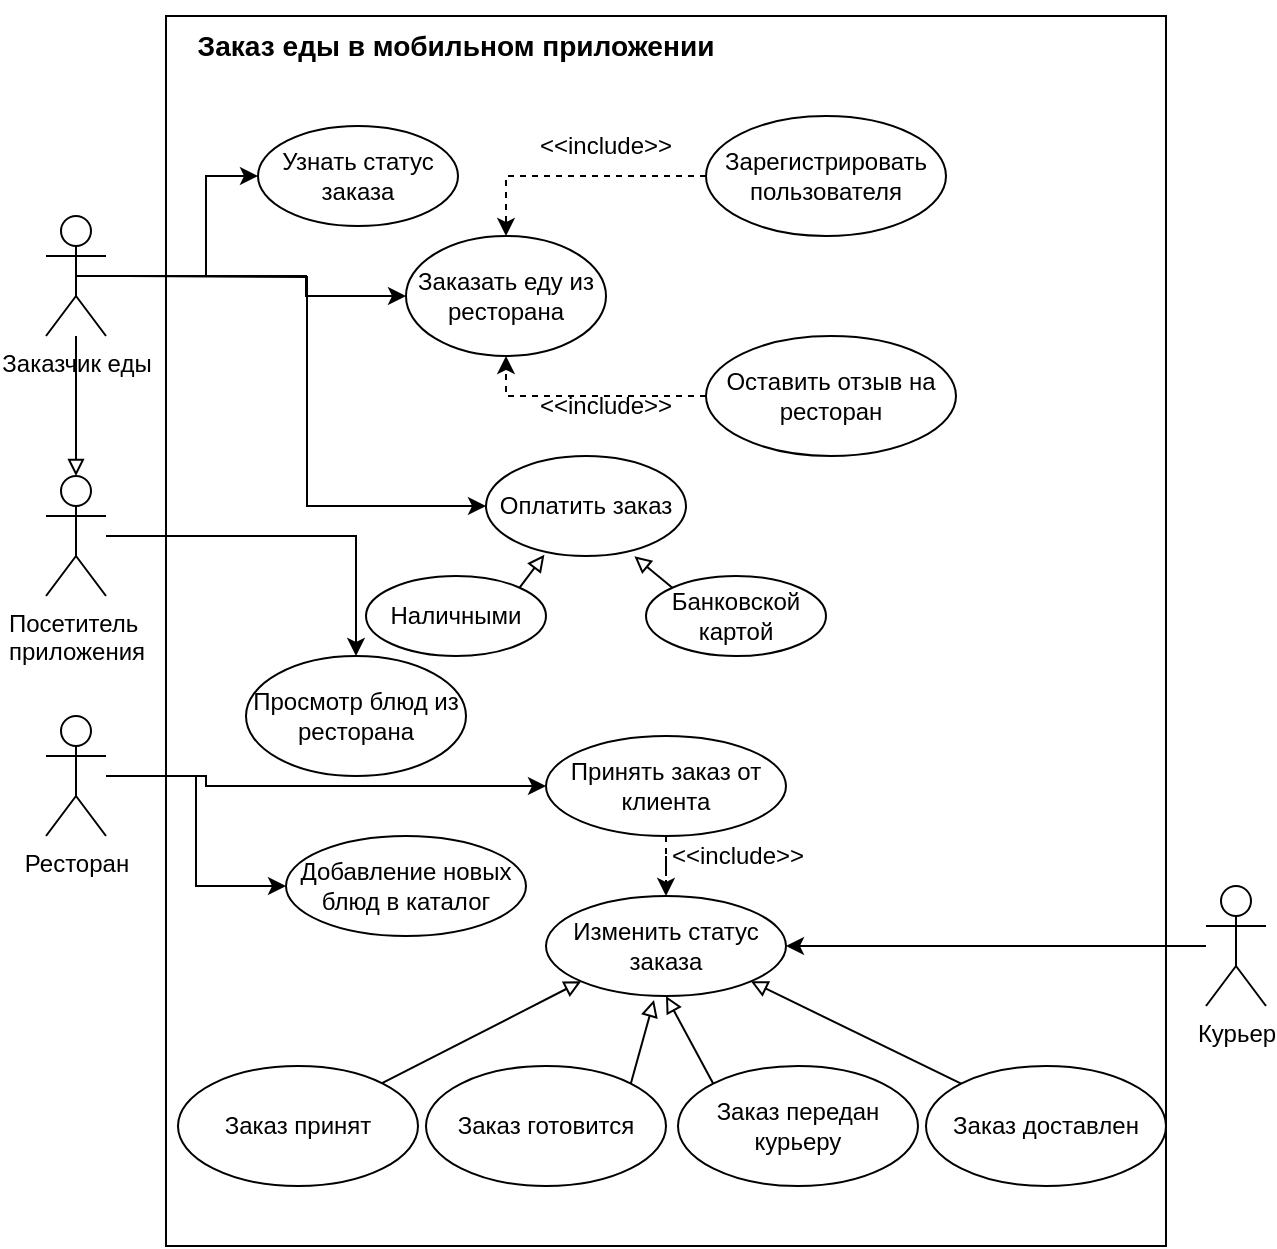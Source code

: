 <mxfile version="24.4.4" type="device">
  <diagram name="Страница — 1" id="PzGwbt8TYY5O0Qo6-Su7">
    <mxGraphModel dx="1122" dy="656" grid="1" gridSize="10" guides="1" tooltips="1" connect="1" arrows="1" fold="1" page="1" pageScale="1" pageWidth="827" pageHeight="1169" math="0" shadow="0">
      <root>
        <mxCell id="0" />
        <mxCell id="1" parent="0" />
        <mxCell id="uUwYoQYWYSNTXydeQ-hc-74" value="" style="rounded=0;whiteSpace=wrap;html=1;" vertex="1" parent="1">
          <mxGeometry x="100" y="10" width="500" height="615" as="geometry" />
        </mxCell>
        <mxCell id="uUwYoQYWYSNTXydeQ-hc-37" style="edgeStyle=orthogonalEdgeStyle;rounded=0;orthogonalLoop=1;jettySize=auto;html=1;entryX=0;entryY=0.5;entryDx=0;entryDy=0;" edge="1" parent="1" target="uUwYoQYWYSNTXydeQ-hc-33">
          <mxGeometry relative="1" as="geometry">
            <mxPoint x="80" y="140" as="sourcePoint" />
          </mxGeometry>
        </mxCell>
        <mxCell id="uUwYoQYWYSNTXydeQ-hc-38" style="edgeStyle=orthogonalEdgeStyle;rounded=0;orthogonalLoop=1;jettySize=auto;html=1;entryX=0;entryY=0.5;entryDx=0;entryDy=0;exitX=0.5;exitY=0.5;exitDx=0;exitDy=0;exitPerimeter=0;" edge="1" parent="1" source="uUwYoQYWYSNTXydeQ-hc-1" target="uUwYoQYWYSNTXydeQ-hc-31">
          <mxGeometry relative="1" as="geometry">
            <mxPoint x="110" y="150" as="sourcePoint" />
            <Array as="points">
              <mxPoint x="120" y="140" />
              <mxPoint x="120" y="90" />
            </Array>
          </mxGeometry>
        </mxCell>
        <mxCell id="uUwYoQYWYSNTXydeQ-hc-53" style="edgeStyle=orthogonalEdgeStyle;rounded=0;orthogonalLoop=1;jettySize=auto;html=1;endArrow=block;endFill=0;" edge="1" parent="1" source="uUwYoQYWYSNTXydeQ-hc-1" target="uUwYoQYWYSNTXydeQ-hc-34">
          <mxGeometry relative="1" as="geometry">
            <mxPoint x="75" y="170" as="sourcePoint" />
          </mxGeometry>
        </mxCell>
        <mxCell id="uUwYoQYWYSNTXydeQ-hc-1" value="Заказчик еды" style="shape=umlActor;verticalLabelPosition=bottom;verticalAlign=top;html=1;outlineConnect=0;" vertex="1" parent="1">
          <mxGeometry x="40" y="110" width="30" height="60" as="geometry" />
        </mxCell>
        <mxCell id="uUwYoQYWYSNTXydeQ-hc-57" style="edgeStyle=orthogonalEdgeStyle;rounded=0;orthogonalLoop=1;jettySize=auto;html=1;" edge="1" parent="1" source="uUwYoQYWYSNTXydeQ-hc-3" target="uUwYoQYWYSNTXydeQ-hc-29">
          <mxGeometry relative="1" as="geometry">
            <Array as="points">
              <mxPoint x="120" y="390" />
              <mxPoint x="120" y="395" />
            </Array>
          </mxGeometry>
        </mxCell>
        <mxCell id="uUwYoQYWYSNTXydeQ-hc-72" style="edgeStyle=orthogonalEdgeStyle;rounded=0;orthogonalLoop=1;jettySize=auto;html=1;" edge="1" parent="1" source="uUwYoQYWYSNTXydeQ-hc-3" target="uUwYoQYWYSNTXydeQ-hc-30">
          <mxGeometry relative="1" as="geometry" />
        </mxCell>
        <mxCell id="uUwYoQYWYSNTXydeQ-hc-3" value="Ресторан" style="shape=umlActor;verticalLabelPosition=bottom;verticalAlign=top;html=1;outlineConnect=0;" vertex="1" parent="1">
          <mxGeometry x="40" y="360" width="30" height="60" as="geometry" />
        </mxCell>
        <mxCell id="uUwYoQYWYSNTXydeQ-hc-55" style="edgeStyle=orthogonalEdgeStyle;rounded=0;orthogonalLoop=1;jettySize=auto;html=1;entryX=1;entryY=0.5;entryDx=0;entryDy=0;" edge="1" parent="1" source="uUwYoQYWYSNTXydeQ-hc-4" target="uUwYoQYWYSNTXydeQ-hc-32">
          <mxGeometry relative="1" as="geometry" />
        </mxCell>
        <mxCell id="uUwYoQYWYSNTXydeQ-hc-4" value="Курьер" style="shape=umlActor;verticalLabelPosition=bottom;verticalAlign=top;html=1;outlineConnect=0;" vertex="1" parent="1">
          <mxGeometry x="620" y="445" width="30" height="60" as="geometry" />
        </mxCell>
        <mxCell id="uUwYoQYWYSNTXydeQ-hc-9" style="edgeStyle=orthogonalEdgeStyle;rounded=0;orthogonalLoop=1;jettySize=auto;html=1;entryX=0;entryY=0.5;entryDx=0;entryDy=0;" edge="1" parent="1" source="uUwYoQYWYSNTXydeQ-hc-1" target="uUwYoQYWYSNTXydeQ-hc-11">
          <mxGeometry relative="1" as="geometry">
            <mxPoint x="450" y="150" as="targetPoint" />
            <mxPoint x="110" y="150" as="sourcePoint" />
            <Array as="points">
              <mxPoint x="170" y="140" />
              <mxPoint x="170" y="150" />
            </Array>
          </mxGeometry>
        </mxCell>
        <mxCell id="uUwYoQYWYSNTXydeQ-hc-11" value="Заказать еду из ресторана" style="ellipse;whiteSpace=wrap;html=1;" vertex="1" parent="1">
          <mxGeometry x="220" y="120" width="100" height="60" as="geometry" />
        </mxCell>
        <mxCell id="uUwYoQYWYSNTXydeQ-hc-18" value="Зарегистрировать пользователя" style="ellipse;whiteSpace=wrap;html=1;" vertex="1" parent="1">
          <mxGeometry x="370" y="60" width="120" height="60" as="geometry" />
        </mxCell>
        <mxCell id="uUwYoQYWYSNTXydeQ-hc-19" style="edgeStyle=orthogonalEdgeStyle;rounded=0;orthogonalLoop=1;jettySize=auto;html=1;entryX=0.5;entryY=0;entryDx=0;entryDy=0;dashed=1;" edge="1" parent="1" source="uUwYoQYWYSNTXydeQ-hc-18" target="uUwYoQYWYSNTXydeQ-hc-11">
          <mxGeometry relative="1" as="geometry" />
        </mxCell>
        <mxCell id="uUwYoQYWYSNTXydeQ-hc-20" value="&amp;lt;&amp;lt;include&amp;gt;&amp;gt;" style="text;html=1;align=center;verticalAlign=middle;whiteSpace=wrap;rounded=0;container=0;" vertex="1" parent="1">
          <mxGeometry x="290" y="60" width="60" height="30" as="geometry" />
        </mxCell>
        <mxCell id="uUwYoQYWYSNTXydeQ-hc-24" style="edgeStyle=orthogonalEdgeStyle;rounded=0;orthogonalLoop=1;jettySize=auto;html=1;entryX=0.5;entryY=1;entryDx=0;entryDy=0;dashed=1;" edge="1" parent="1" source="uUwYoQYWYSNTXydeQ-hc-23" target="uUwYoQYWYSNTXydeQ-hc-11">
          <mxGeometry relative="1" as="geometry" />
        </mxCell>
        <mxCell id="uUwYoQYWYSNTXydeQ-hc-23" value="Оставить отзыв на ресторан" style="ellipse;whiteSpace=wrap;html=1;" vertex="1" parent="1">
          <mxGeometry x="370" y="170" width="125" height="60" as="geometry" />
        </mxCell>
        <mxCell id="uUwYoQYWYSNTXydeQ-hc-25" value="&amp;lt;&amp;lt;include&amp;gt;&amp;gt;" style="text;html=1;align=center;verticalAlign=middle;whiteSpace=wrap;rounded=0;" vertex="1" parent="1">
          <mxGeometry x="290" y="190" width="60" height="30" as="geometry" />
        </mxCell>
        <mxCell id="uUwYoQYWYSNTXydeQ-hc-28" value="Просмотр блюд из ресторана" style="ellipse;whiteSpace=wrap;html=1;" vertex="1" parent="1">
          <mxGeometry x="140" y="330" width="110" height="60" as="geometry" />
        </mxCell>
        <mxCell id="uUwYoQYWYSNTXydeQ-hc-60" style="edgeStyle=orthogonalEdgeStyle;rounded=0;orthogonalLoop=1;jettySize=auto;html=1;entryX=0.5;entryY=0;entryDx=0;entryDy=0;dashed=1;" edge="1" parent="1" source="uUwYoQYWYSNTXydeQ-hc-29" target="uUwYoQYWYSNTXydeQ-hc-32">
          <mxGeometry relative="1" as="geometry" />
        </mxCell>
        <mxCell id="uUwYoQYWYSNTXydeQ-hc-29" value="Принять заказ от клиента" style="ellipse;whiteSpace=wrap;html=1;" vertex="1" parent="1">
          <mxGeometry x="290" y="370" width="120" height="50" as="geometry" />
        </mxCell>
        <mxCell id="uUwYoQYWYSNTXydeQ-hc-30" value="Добавление новых блюд в каталог" style="ellipse;whiteSpace=wrap;html=1;" vertex="1" parent="1">
          <mxGeometry x="160" y="420" width="120" height="50" as="geometry" />
        </mxCell>
        <mxCell id="uUwYoQYWYSNTXydeQ-hc-31" value="Узнать статус заказа" style="ellipse;whiteSpace=wrap;html=1;" vertex="1" parent="1">
          <mxGeometry x="146" y="65" width="100" height="50" as="geometry" />
        </mxCell>
        <mxCell id="uUwYoQYWYSNTXydeQ-hc-32" value="Изменить статус заказа" style="ellipse;whiteSpace=wrap;html=1;" vertex="1" parent="1">
          <mxGeometry x="290" y="450" width="120" height="50" as="geometry" />
        </mxCell>
        <mxCell id="uUwYoQYWYSNTXydeQ-hc-33" value="Оплатить заказ" style="ellipse;whiteSpace=wrap;html=1;" vertex="1" parent="1">
          <mxGeometry x="260" y="230" width="100" height="50" as="geometry" />
        </mxCell>
        <mxCell id="uUwYoQYWYSNTXydeQ-hc-59" style="edgeStyle=orthogonalEdgeStyle;rounded=0;orthogonalLoop=1;jettySize=auto;html=1;entryX=0.5;entryY=0;entryDx=0;entryDy=0;" edge="1" parent="1" source="uUwYoQYWYSNTXydeQ-hc-34" target="uUwYoQYWYSNTXydeQ-hc-28">
          <mxGeometry relative="1" as="geometry">
            <mxPoint x="110" y="300" as="sourcePoint" />
          </mxGeometry>
        </mxCell>
        <mxCell id="uUwYoQYWYSNTXydeQ-hc-34" value="Посетитель&amp;nbsp;&lt;div&gt;приложения&lt;/div&gt;" style="shape=umlActor;verticalLabelPosition=bottom;verticalAlign=top;html=1;outlineConnect=0;" vertex="1" parent="1">
          <mxGeometry x="40" y="240" width="30" height="60" as="geometry" />
        </mxCell>
        <mxCell id="uUwYoQYWYSNTXydeQ-hc-39" value="Наличными" style="ellipse;whiteSpace=wrap;html=1;" vertex="1" parent="1">
          <mxGeometry x="200" y="290" width="90" height="40" as="geometry" />
        </mxCell>
        <mxCell id="uUwYoQYWYSNTXydeQ-hc-40" value="Банковской картой" style="ellipse;whiteSpace=wrap;html=1;" vertex="1" parent="1">
          <mxGeometry x="340" y="290" width="90" height="40" as="geometry" />
        </mxCell>
        <mxCell id="uUwYoQYWYSNTXydeQ-hc-51" style="rounded=0;orthogonalLoop=1;jettySize=auto;html=1;exitX=1;exitY=0;exitDx=0;exitDy=0;entryX=0.292;entryY=0.987;entryDx=0;entryDy=0;entryPerimeter=0;endArrow=block;endFill=0;" edge="1" parent="1" source="uUwYoQYWYSNTXydeQ-hc-39" target="uUwYoQYWYSNTXydeQ-hc-33">
          <mxGeometry relative="1" as="geometry" />
        </mxCell>
        <mxCell id="uUwYoQYWYSNTXydeQ-hc-52" style="rounded=0;orthogonalLoop=1;jettySize=auto;html=1;exitX=0;exitY=0;exitDx=0;exitDy=0;entryX=0.742;entryY=1.003;entryDx=0;entryDy=0;entryPerimeter=0;endArrow=block;endFill=0;" edge="1" parent="1" source="uUwYoQYWYSNTXydeQ-hc-40" target="uUwYoQYWYSNTXydeQ-hc-33">
          <mxGeometry relative="1" as="geometry" />
        </mxCell>
        <mxCell id="uUwYoQYWYSNTXydeQ-hc-61" value="&amp;lt;&amp;lt;include&amp;gt;&amp;gt;" style="text;html=1;align=center;verticalAlign=middle;whiteSpace=wrap;rounded=0;" vertex="1" parent="1">
          <mxGeometry x="356" y="415" width="60" height="30" as="geometry" />
        </mxCell>
        <mxCell id="uUwYoQYWYSNTXydeQ-hc-67" style="rounded=0;orthogonalLoop=1;jettySize=auto;html=1;entryX=0;entryY=1;entryDx=0;entryDy=0;endArrow=block;endFill=0;" edge="1" parent="1" source="uUwYoQYWYSNTXydeQ-hc-62" target="uUwYoQYWYSNTXydeQ-hc-32">
          <mxGeometry relative="1" as="geometry" />
        </mxCell>
        <mxCell id="uUwYoQYWYSNTXydeQ-hc-62" value="Заказ принят" style="ellipse;whiteSpace=wrap;html=1;" vertex="1" parent="1">
          <mxGeometry x="106" y="535" width="120" height="60" as="geometry" />
        </mxCell>
        <mxCell id="uUwYoQYWYSNTXydeQ-hc-63" value="Заказ готовится" style="ellipse;whiteSpace=wrap;html=1;" vertex="1" parent="1">
          <mxGeometry x="230" y="535" width="120" height="60" as="geometry" />
        </mxCell>
        <mxCell id="uUwYoQYWYSNTXydeQ-hc-71" style="rounded=0;orthogonalLoop=1;jettySize=auto;html=1;exitX=0;exitY=0;exitDx=0;exitDy=0;entryX=0.5;entryY=1;entryDx=0;entryDy=0;endArrow=block;endFill=0;" edge="1" parent="1" source="uUwYoQYWYSNTXydeQ-hc-64" target="uUwYoQYWYSNTXydeQ-hc-32">
          <mxGeometry relative="1" as="geometry" />
        </mxCell>
        <mxCell id="uUwYoQYWYSNTXydeQ-hc-64" value="Заказ передан курьеру" style="ellipse;whiteSpace=wrap;html=1;" vertex="1" parent="1">
          <mxGeometry x="356" y="535" width="120" height="60" as="geometry" />
        </mxCell>
        <mxCell id="uUwYoQYWYSNTXydeQ-hc-70" style="rounded=0;orthogonalLoop=1;jettySize=auto;html=1;exitX=0;exitY=0;exitDx=0;exitDy=0;entryX=1;entryY=1;entryDx=0;entryDy=0;endArrow=block;endFill=0;" edge="1" parent="1" source="uUwYoQYWYSNTXydeQ-hc-65" target="uUwYoQYWYSNTXydeQ-hc-32">
          <mxGeometry relative="1" as="geometry" />
        </mxCell>
        <mxCell id="uUwYoQYWYSNTXydeQ-hc-65" value="Заказ доставлен" style="ellipse;whiteSpace=wrap;html=1;" vertex="1" parent="1">
          <mxGeometry x="480" y="535" width="120" height="60" as="geometry" />
        </mxCell>
        <mxCell id="uUwYoQYWYSNTXydeQ-hc-68" style="rounded=0;orthogonalLoop=1;jettySize=auto;html=1;entryX=0.45;entryY=1.04;entryDx=0;entryDy=0;entryPerimeter=0;endArrow=block;endFill=0;exitX=1;exitY=0;exitDx=0;exitDy=0;" edge="1" parent="1" source="uUwYoQYWYSNTXydeQ-hc-63" target="uUwYoQYWYSNTXydeQ-hc-32">
          <mxGeometry relative="1" as="geometry" />
        </mxCell>
        <mxCell id="uUwYoQYWYSNTXydeQ-hc-76" value="&lt;h3&gt;Заказ еды в мобильном приложении&lt;/h3&gt;" style="text;html=1;align=center;verticalAlign=middle;whiteSpace=wrap;rounded=0;" vertex="1" parent="1">
          <mxGeometry x="100" y="10" width="290" height="30" as="geometry" />
        </mxCell>
      </root>
    </mxGraphModel>
  </diagram>
</mxfile>
